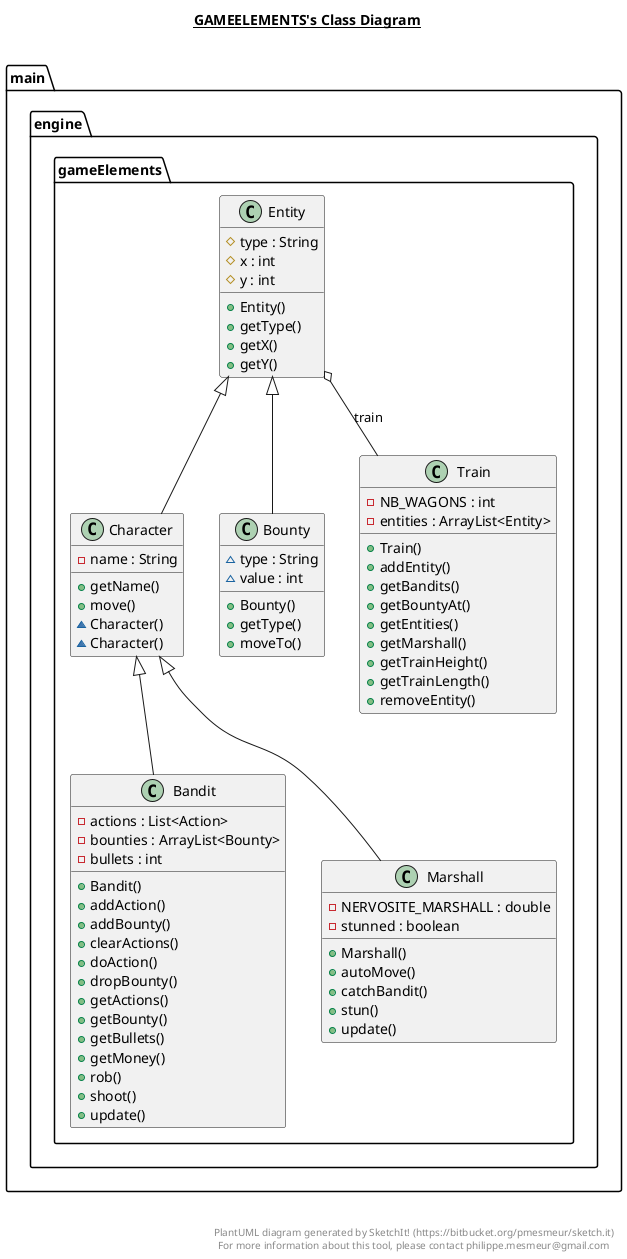 @startuml

title __GAMEELEMENTS's Class Diagram__\n

  namespace main {
    namespace engine {
      namespace gameElements {
        class main.engine.gameElements.Bandit {
            - actions : List<Action>
            - bounties : ArrayList<Bounty>
            - bullets : int
            + Bandit()
            + addAction()
            + addBounty()
            + clearActions()
            + doAction()
            + dropBounty()
            + getActions()
            + getBounty()
            + getBullets()
            + getMoney()
            + rob()
            + shoot()
            + update()
        }
      }
    }
  }
  

  namespace main {
    namespace engine {
      namespace gameElements {
        class main.engine.gameElements.Bounty {
            ~ type : String
            ~ value : int
            + Bounty()
            + getType()
            + moveTo()
        }
      }
    }
  }
  

  namespace main {
    namespace engine {
      namespace gameElements {
        class main.engine.gameElements.Character {
            - name : String
            + getName()
            + move()
            ~ Character()
            ~ Character()
        }
      }
    }
  }
  

  namespace main {
    namespace engine {
      namespace gameElements {
        class main.engine.gameElements.Entity {
            # type : String
            # x : int
            # y : int
            + Entity()
            + getType()
            + getX()
            + getY()
        }
      }
    }
  }
  

  namespace main {
    namespace engine {
      namespace gameElements {
        class main.engine.gameElements.Marshall {
            - NERVOSITE_MARSHALL : double
            - stunned : boolean
            + Marshall()
            + autoMove()
            + catchBandit()
            + stun()
            + update()
        }
      }
    }
  }
  

  namespace main {
    namespace engine {
      namespace gameElements {
        class main.engine.gameElements.Train {
            - NB_WAGONS : int
            - entities : ArrayList<Entity>
            + Train()
            + addEntity()
            + getBandits()
            + getBountyAt()
            + getEntities()
            + getMarshall()
            + getTrainHeight()
            + getTrainLength()
            + removeEntity()
        }
      }
    }
  }
  

  main.engine.gameElements.Bandit -up-|> main.engine.gameElements.Character
  main.engine.gameElements.Bounty -up-|> main.engine.gameElements.Entity
  main.engine.gameElements.Character -up-|> main.engine.gameElements.Entity
  main.engine.gameElements.Entity o-- main.engine.gameElements.Train : train
  main.engine.gameElements.Marshall -up-|> main.engine.gameElements.Character


right footer


PlantUML diagram generated by SketchIt! (https://bitbucket.org/pmesmeur/sketch.it)
For more information about this tool, please contact philippe.mesmeur@gmail.com
endfooter

@enduml
